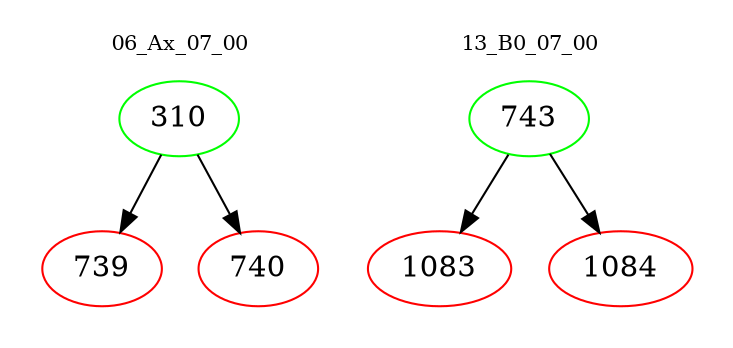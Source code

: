 digraph{
subgraph cluster_0 {
color = white
label = "06_Ax_07_00";
fontsize=10;
T0_310 [label="310", color="green"]
T0_310 -> T0_739 [color="black"]
T0_739 [label="739", color="red"]
T0_310 -> T0_740 [color="black"]
T0_740 [label="740", color="red"]
}
subgraph cluster_1 {
color = white
label = "13_B0_07_00";
fontsize=10;
T1_743 [label="743", color="green"]
T1_743 -> T1_1083 [color="black"]
T1_1083 [label="1083", color="red"]
T1_743 -> T1_1084 [color="black"]
T1_1084 [label="1084", color="red"]
}
}
